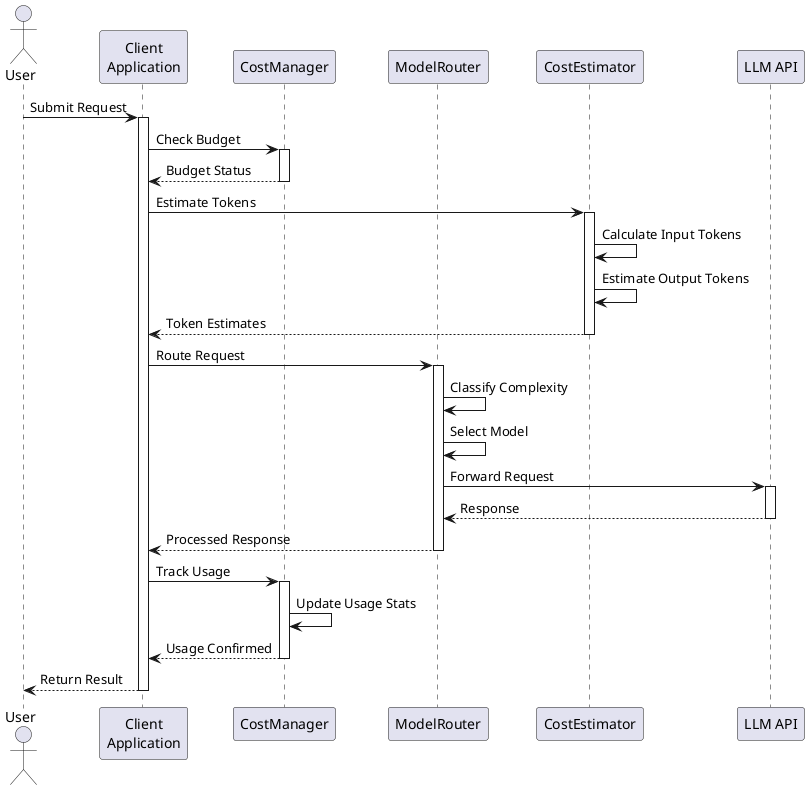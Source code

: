 @startuml cost_managed_sequence

actor User
participant "Client\nApplication" as Client
participant "CostManager" as CostManager
participant "ModelRouter" as Router
participant "CostEstimator" as Estimator
participant "LLM API" as API

User -> Client: Submit Request
activate Client

Client -> CostManager: Check Budget
activate CostManager
CostManager --> Client: Budget Status
deactivate CostManager

Client -> Estimator: Estimate Tokens
activate Estimator
Estimator -> Estimator: Calculate Input Tokens
Estimator -> Estimator: Estimate Output Tokens
Estimator --> Client: Token Estimates
deactivate Estimator

Client -> Router: Route Request
activate Router
Router -> Router: Classify Complexity
Router -> Router: Select Model
Router -> API: Forward Request
activate API
API --> Router: Response
deactivate API
Router --> Client: Processed Response
deactivate Router

Client -> CostManager: Track Usage
activate CostManager
CostManager -> CostManager: Update Usage Stats
CostManager --> Client: Usage Confirmed
deactivate CostManager

Client --> User: Return Result
deactivate Client

@enduml 